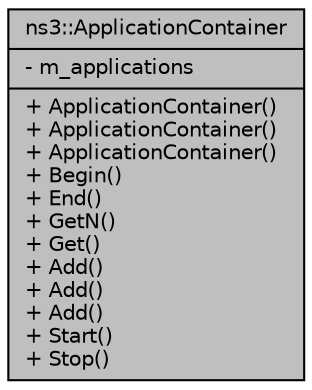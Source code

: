 digraph "ns3::ApplicationContainer"
{
  edge [fontname="Helvetica",fontsize="10",labelfontname="Helvetica",labelfontsize="10"];
  node [fontname="Helvetica",fontsize="10",shape=record];
  Node1 [label="{ns3::ApplicationContainer\n|- m_applications\l|+ ApplicationContainer()\l+ ApplicationContainer()\l+ ApplicationContainer()\l+ Begin()\l+ End()\l+ GetN()\l+ Get()\l+ Add()\l+ Add()\l+ Add()\l+ Start()\l+ Stop()\l}",height=0.2,width=0.4,color="black", fillcolor="grey75", style="filled", fontcolor="black"];
}

